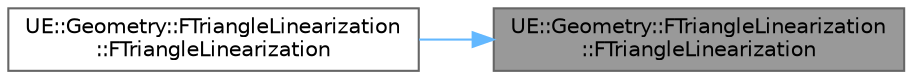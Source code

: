 digraph "UE::Geometry::FTriangleLinearization::FTriangleLinearization"
{
 // INTERACTIVE_SVG=YES
 // LATEX_PDF_SIZE
  bgcolor="transparent";
  edge [fontname=Helvetica,fontsize=10,labelfontname=Helvetica,labelfontsize=10];
  node [fontname=Helvetica,fontsize=10,shape=box,height=0.2,width=0.4];
  rankdir="RL";
  Node1 [id="Node000001",label="UE::Geometry::FTriangleLinearization\l::FTriangleLinearization",height=0.2,width=0.4,color="gray40", fillcolor="grey60", style="filled", fontcolor="black",tooltip=" "];
  Node1 -> Node2 [id="edge1_Node000001_Node000002",dir="back",color="steelblue1",style="solid",tooltip=" "];
  Node2 [id="Node000002",label="UE::Geometry::FTriangleLinearization\l::FTriangleLinearization",height=0.2,width=0.4,color="grey40", fillcolor="white", style="filled",URL="$db/dc2/classUE_1_1Geometry_1_1FTriangleLinearization.html#a8af72c1a0085fc9a137e0592b97f6c93",tooltip=" "];
}
